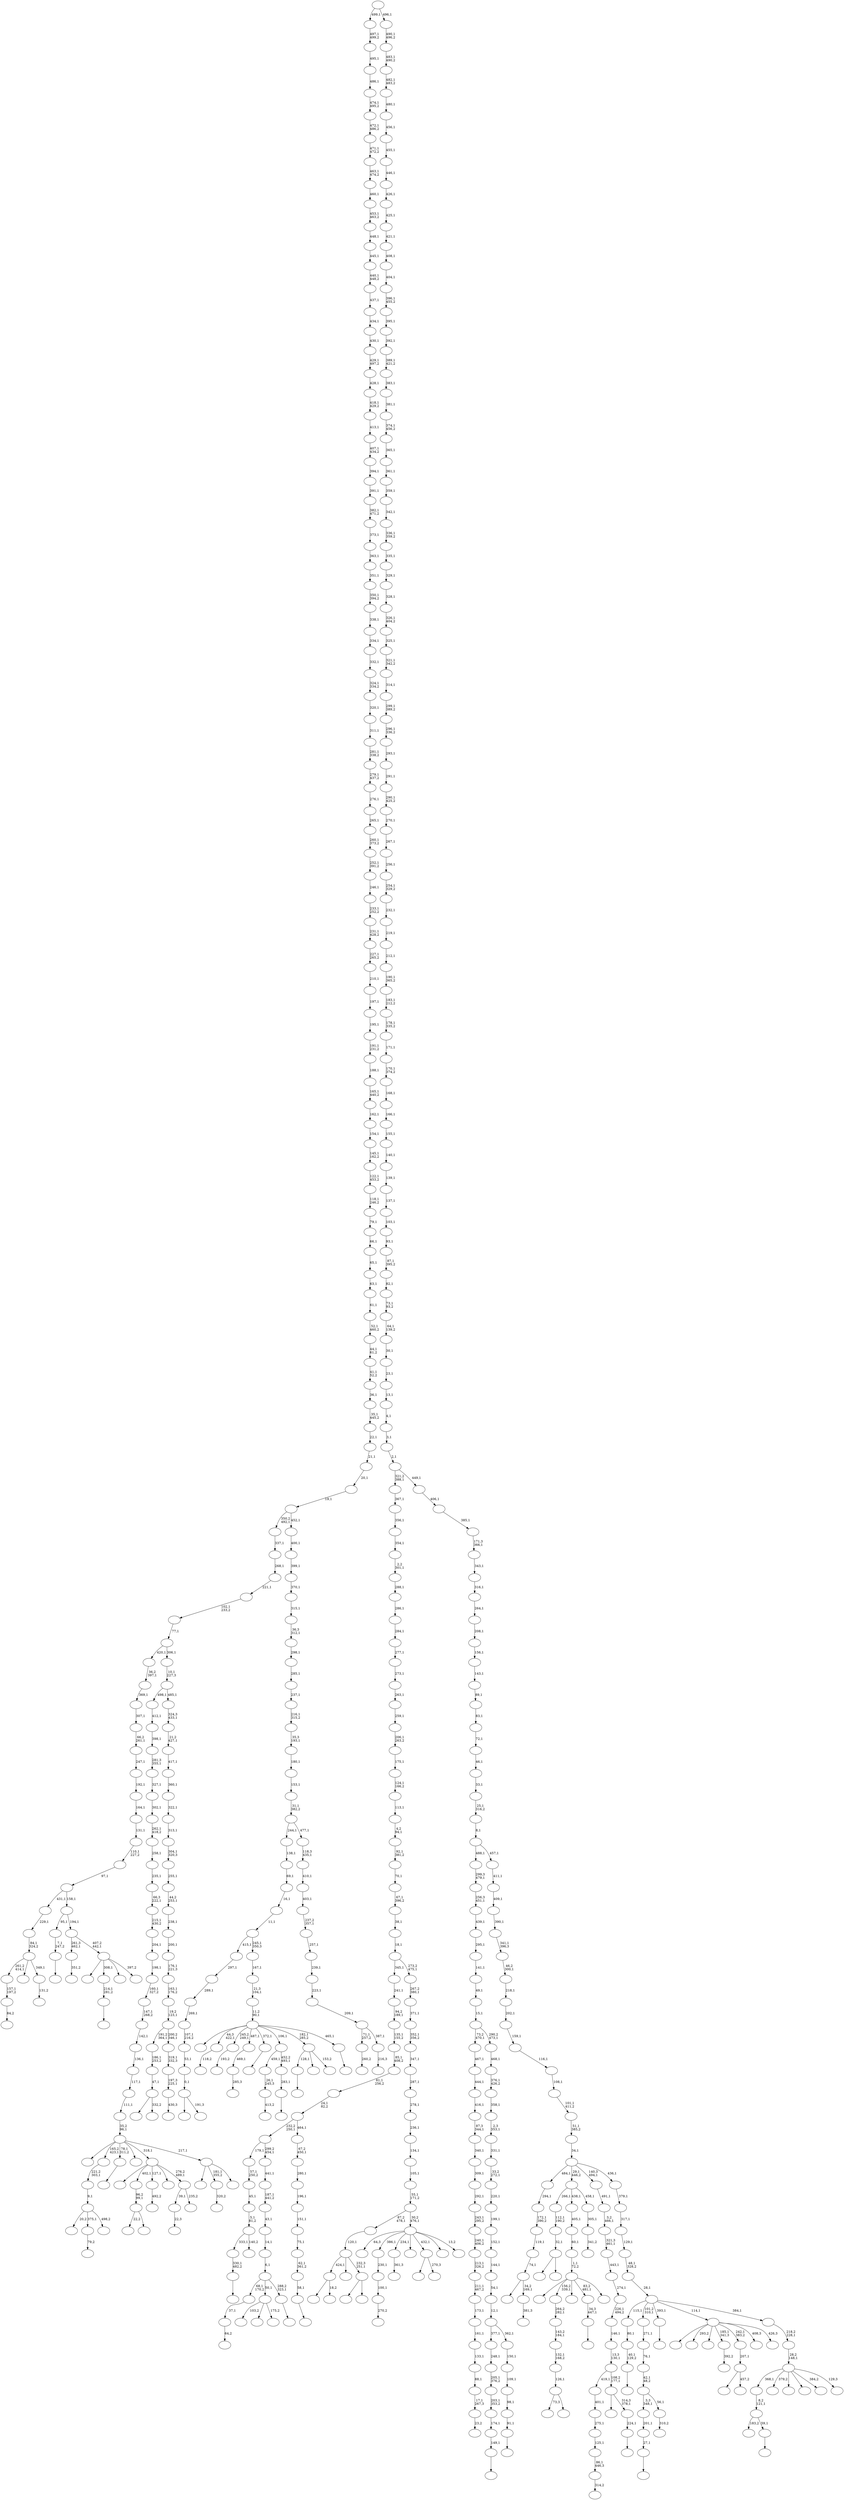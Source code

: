 digraph T {
	600 [label=""]
	599 [label=""]
	598 [label=""]
	597 [label=""]
	596 [label=""]
	595 [label=""]
	594 [label=""]
	593 [label=""]
	592 [label=""]
	591 [label=""]
	590 [label=""]
	589 [label=""]
	588 [label=""]
	587 [label=""]
	586 [label=""]
	585 [label=""]
	584 [label=""]
	583 [label=""]
	582 [label=""]
	581 [label=""]
	580 [label=""]
	579 [label=""]
	578 [label=""]
	577 [label=""]
	576 [label=""]
	575 [label=""]
	574 [label=""]
	573 [label=""]
	572 [label=""]
	571 [label=""]
	570 [label=""]
	569 [label=""]
	568 [label=""]
	567 [label=""]
	566 [label=""]
	565 [label=""]
	564 [label=""]
	563 [label=""]
	562 [label=""]
	561 [label=""]
	560 [label=""]
	559 [label=""]
	558 [label=""]
	557 [label=""]
	556 [label=""]
	555 [label=""]
	554 [label=""]
	553 [label=""]
	552 [label=""]
	551 [label=""]
	550 [label=""]
	549 [label=""]
	548 [label=""]
	547 [label=""]
	546 [label=""]
	545 [label=""]
	544 [label=""]
	543 [label=""]
	542 [label=""]
	541 [label=""]
	540 [label=""]
	539 [label=""]
	538 [label=""]
	537 [label=""]
	536 [label=""]
	535 [label=""]
	534 [label=""]
	533 [label=""]
	532 [label=""]
	531 [label=""]
	530 [label=""]
	529 [label=""]
	528 [label=""]
	527 [label=""]
	526 [label=""]
	525 [label=""]
	524 [label=""]
	523 [label=""]
	522 [label=""]
	521 [label=""]
	520 [label=""]
	519 [label=""]
	518 [label=""]
	517 [label=""]
	516 [label=""]
	515 [label=""]
	514 [label=""]
	513 [label=""]
	512 [label=""]
	511 [label=""]
	510 [label=""]
	509 [label=""]
	508 [label=""]
	507 [label=""]
	506 [label=""]
	505 [label=""]
	504 [label=""]
	503 [label=""]
	502 [label=""]
	501 [label=""]
	500 [label=""]
	499 [label=""]
	498 [label=""]
	497 [label=""]
	496 [label=""]
	495 [label=""]
	494 [label=""]
	493 [label=""]
	492 [label=""]
	491 [label=""]
	490 [label=""]
	489 [label=""]
	488 [label=""]
	487 [label=""]
	486 [label=""]
	485 [label=""]
	484 [label=""]
	483 [label=""]
	482 [label=""]
	481 [label=""]
	480 [label=""]
	479 [label=""]
	478 [label=""]
	477 [label=""]
	476 [label=""]
	475 [label=""]
	474 [label=""]
	473 [label=""]
	472 [label=""]
	471 [label=""]
	470 [label=""]
	469 [label=""]
	468 [label=""]
	467 [label=""]
	466 [label=""]
	465 [label=""]
	464 [label=""]
	463 [label=""]
	462 [label=""]
	461 [label=""]
	460 [label=""]
	459 [label=""]
	458 [label=""]
	457 [label=""]
	456 [label=""]
	455 [label=""]
	454 [label=""]
	453 [label=""]
	452 [label=""]
	451 [label=""]
	450 [label=""]
	449 [label=""]
	448 [label=""]
	447 [label=""]
	446 [label=""]
	445 [label=""]
	444 [label=""]
	443 [label=""]
	442 [label=""]
	441 [label=""]
	440 [label=""]
	439 [label=""]
	438 [label=""]
	437 [label=""]
	436 [label=""]
	435 [label=""]
	434 [label=""]
	433 [label=""]
	432 [label=""]
	431 [label=""]
	430 [label=""]
	429 [label=""]
	428 [label=""]
	427 [label=""]
	426 [label=""]
	425 [label=""]
	424 [label=""]
	423 [label=""]
	422 [label=""]
	421 [label=""]
	420 [label=""]
	419 [label=""]
	418 [label=""]
	417 [label=""]
	416 [label=""]
	415 [label=""]
	414 [label=""]
	413 [label=""]
	412 [label=""]
	411 [label=""]
	410 [label=""]
	409 [label=""]
	408 [label=""]
	407 [label=""]
	406 [label=""]
	405 [label=""]
	404 [label=""]
	403 [label=""]
	402 [label=""]
	401 [label=""]
	400 [label=""]
	399 [label=""]
	398 [label=""]
	397 [label=""]
	396 [label=""]
	395 [label=""]
	394 [label=""]
	393 [label=""]
	392 [label=""]
	391 [label=""]
	390 [label=""]
	389 [label=""]
	388 [label=""]
	387 [label=""]
	386 [label=""]
	385 [label=""]
	384 [label=""]
	383 [label=""]
	382 [label=""]
	381 [label=""]
	380 [label=""]
	379 [label=""]
	378 [label=""]
	377 [label=""]
	376 [label=""]
	375 [label=""]
	374 [label=""]
	373 [label=""]
	372 [label=""]
	371 [label=""]
	370 [label=""]
	369 [label=""]
	368 [label=""]
	367 [label=""]
	366 [label=""]
	365 [label=""]
	364 [label=""]
	363 [label=""]
	362 [label=""]
	361 [label=""]
	360 [label=""]
	359 [label=""]
	358 [label=""]
	357 [label=""]
	356 [label=""]
	355 [label=""]
	354 [label=""]
	353 [label=""]
	352 [label=""]
	351 [label=""]
	350 [label=""]
	349 [label=""]
	348 [label=""]
	347 [label=""]
	346 [label=""]
	345 [label=""]
	344 [label=""]
	343 [label=""]
	342 [label=""]
	341 [label=""]
	340 [label=""]
	339 [label=""]
	338 [label=""]
	337 [label=""]
	336 [label=""]
	335 [label=""]
	334 [label=""]
	333 [label=""]
	332 [label=""]
	331 [label=""]
	330 [label=""]
	329 [label=""]
	328 [label=""]
	327 [label=""]
	326 [label=""]
	325 [label=""]
	324 [label=""]
	323 [label=""]
	322 [label=""]
	321 [label=""]
	320 [label=""]
	319 [label=""]
	318 [label=""]
	317 [label=""]
	316 [label=""]
	315 [label=""]
	314 [label=""]
	313 [label=""]
	312 [label=""]
	311 [label=""]
	310 [label=""]
	309 [label=""]
	308 [label=""]
	307 [label=""]
	306 [label=""]
	305 [label=""]
	304 [label=""]
	303 [label=""]
	302 [label=""]
	301 [label=""]
	300 [label=""]
	299 [label=""]
	298 [label=""]
	297 [label=""]
	296 [label=""]
	295 [label=""]
	294 [label=""]
	293 [label=""]
	292 [label=""]
	291 [label=""]
	290 [label=""]
	289 [label=""]
	288 [label=""]
	287 [label=""]
	286 [label=""]
	285 [label=""]
	284 [label=""]
	283 [label=""]
	282 [label=""]
	281 [label=""]
	280 [label=""]
	279 [label=""]
	278 [label=""]
	277 [label=""]
	276 [label=""]
	275 [label=""]
	274 [label=""]
	273 [label=""]
	272 [label=""]
	271 [label=""]
	270 [label=""]
	269 [label=""]
	268 [label=""]
	267 [label=""]
	266 [label=""]
	265 [label=""]
	264 [label=""]
	263 [label=""]
	262 [label=""]
	261 [label=""]
	260 [label=""]
	259 [label=""]
	258 [label=""]
	257 [label=""]
	256 [label=""]
	255 [label=""]
	254 [label=""]
	253 [label=""]
	252 [label=""]
	251 [label=""]
	250 [label=""]
	249 [label=""]
	248 [label=""]
	247 [label=""]
	246 [label=""]
	245 [label=""]
	244 [label=""]
	243 [label=""]
	242 [label=""]
	241 [label=""]
	240 [label=""]
	239 [label=""]
	238 [label=""]
	237 [label=""]
	236 [label=""]
	235 [label=""]
	234 [label=""]
	233 [label=""]
	232 [label=""]
	231 [label=""]
	230 [label=""]
	229 [label=""]
	228 [label=""]
	227 [label=""]
	226 [label=""]
	225 [label=""]
	224 [label=""]
	223 [label=""]
	222 [label=""]
	221 [label=""]
	220 [label=""]
	219 [label=""]
	218 [label=""]
	217 [label=""]
	216 [label=""]
	215 [label=""]
	214 [label=""]
	213 [label=""]
	212 [label=""]
	211 [label=""]
	210 [label=""]
	209 [label=""]
	208 [label=""]
	207 [label=""]
	206 [label=""]
	205 [label=""]
	204 [label=""]
	203 [label=""]
	202 [label=""]
	201 [label=""]
	200 [label=""]
	199 [label=""]
	198 [label=""]
	197 [label=""]
	196 [label=""]
	195 [label=""]
	194 [label=""]
	193 [label=""]
	192 [label=""]
	191 [label=""]
	190 [label=""]
	189 [label=""]
	188 [label=""]
	187 [label=""]
	186 [label=""]
	185 [label=""]
	184 [label=""]
	183 [label=""]
	182 [label=""]
	181 [label=""]
	180 [label=""]
	179 [label=""]
	178 [label=""]
	177 [label=""]
	176 [label=""]
	175 [label=""]
	174 [label=""]
	173 [label=""]
	172 [label=""]
	171 [label=""]
	170 [label=""]
	169 [label=""]
	168 [label=""]
	167 [label=""]
	166 [label=""]
	165 [label=""]
	164 [label=""]
	163 [label=""]
	162 [label=""]
	161 [label=""]
	160 [label=""]
	159 [label=""]
	158 [label=""]
	157 [label=""]
	156 [label=""]
	155 [label=""]
	154 [label=""]
	153 [label=""]
	152 [label=""]
	151 [label=""]
	150 [label=""]
	149 [label=""]
	148 [label=""]
	147 [label=""]
	146 [label=""]
	145 [label=""]
	144 [label=""]
	143 [label=""]
	142 [label=""]
	141 [label=""]
	140 [label=""]
	139 [label=""]
	138 [label=""]
	137 [label=""]
	136 [label=""]
	135 [label=""]
	134 [label=""]
	133 [label=""]
	132 [label=""]
	131 [label=""]
	130 [label=""]
	129 [label=""]
	128 [label=""]
	127 [label=""]
	126 [label=""]
	125 [label=""]
	124 [label=""]
	123 [label=""]
	122 [label=""]
	121 [label=""]
	120 [label=""]
	119 [label=""]
	118 [label=""]
	117 [label=""]
	116 [label=""]
	115 [label=""]
	114 [label=""]
	113 [label=""]
	112 [label=""]
	111 [label=""]
	110 [label=""]
	109 [label=""]
	108 [label=""]
	107 [label=""]
	106 [label=""]
	105 [label=""]
	104 [label=""]
	103 [label=""]
	102 [label=""]
	101 [label=""]
	100 [label=""]
	99 [label=""]
	98 [label=""]
	97 [label=""]
	96 [label=""]
	95 [label=""]
	94 [label=""]
	93 [label=""]
	92 [label=""]
	91 [label=""]
	90 [label=""]
	89 [label=""]
	88 [label=""]
	87 [label=""]
	86 [label=""]
	85 [label=""]
	84 [label=""]
	83 [label=""]
	82 [label=""]
	81 [label=""]
	80 [label=""]
	79 [label=""]
	78 [label=""]
	77 [label=""]
	76 [label=""]
	75 [label=""]
	74 [label=""]
	73 [label=""]
	72 [label=""]
	71 [label=""]
	70 [label=""]
	69 [label=""]
	68 [label=""]
	67 [label=""]
	66 [label=""]
	65 [label=""]
	64 [label=""]
	63 [label=""]
	62 [label=""]
	61 [label=""]
	60 [label=""]
	59 [label=""]
	58 [label=""]
	57 [label=""]
	56 [label=""]
	55 [label=""]
	54 [label=""]
	53 [label=""]
	52 [label=""]
	51 [label=""]
	50 [label=""]
	49 [label=""]
	48 [label=""]
	47 [label=""]
	46 [label=""]
	45 [label=""]
	44 [label=""]
	43 [label=""]
	42 [label=""]
	41 [label=""]
	40 [label=""]
	39 [label=""]
	38 [label=""]
	37 [label=""]
	36 [label=""]
	35 [label=""]
	34 [label=""]
	33 [label=""]
	32 [label=""]
	31 [label=""]
	30 [label=""]
	29 [label=""]
	28 [label=""]
	27 [label=""]
	26 [label=""]
	25 [label=""]
	24 [label=""]
	23 [label=""]
	22 [label=""]
	21 [label=""]
	20 [label=""]
	19 [label=""]
	18 [label=""]
	17 [label=""]
	16 [label=""]
	15 [label=""]
	14 [label=""]
	13 [label=""]
	12 [label=""]
	11 [label=""]
	10 [label=""]
	9 [label=""]
	8 [label=""]
	7 [label=""]
	6 [label=""]
	5 [label=""]
	4 [label=""]
	3 [label=""]
	2 [label=""]
	1 [label=""]
	0 [label=""]
	596 -> 597 [label="64,2"]
	595 -> 596 [label="37,1"]
	592 -> 593 [label=""]
	591 -> 594 [label="183,2"]
	591 -> 592 [label="59,1"]
	590 -> 591 [label="8,2\n121,1"]
	587 -> 588 [label="260,2"]
	583 -> 584 [label="314,2"]
	582 -> 583 [label="86,1\n446,3"]
	581 -> 582 [label="125,1"]
	580 -> 581 [label="275,1"]
	579 -> 580 [label="401,1"]
	577 -> 585 [label="22,2"]
	577 -> 578 [label=""]
	576 -> 577 [label="96,2\n99,1"]
	569 -> 570 [label="23,2"]
	568 -> 569 [label="17,1\n267,3"]
	567 -> 568 [label="88,1"]
	566 -> 567 [label="133,1"]
	565 -> 566 [label="161,1"]
	564 -> 565 [label="173,1"]
	563 -> 564 [label="211,1\n467,2"]
	562 -> 563 [label="213,1\n326,2"]
	561 -> 562 [label="240,1\n406,2"]
	560 -> 561 [label="243,1\n295,2"]
	559 -> 560 [label="292,1"]
	558 -> 559 [label="309,1"]
	557 -> 558 [label="340,1"]
	556 -> 557 [label="87,3\n344,1"]
	555 -> 556 [label="416,1"]
	554 -> 555 [label="444,1"]
	553 -> 554 [label="467,1"]
	549 -> 598 [label=""]
	549 -> 550 [label="332,2"]
	548 -> 549 [label="47,1"]
	547 -> 548 [label="186,1\n253,2"]
	541 -> 542 [label="413,2"]
	540 -> 541 [label="26,1\n245,3"]
	538 -> 571 [label="103,2"]
	538 -> 552 [label=""]
	538 -> 539 [label="175,2"]
	535 -> 543 [label=""]
	535 -> 536 [label=""]
	534 -> 535 [label="32,1"]
	533 -> 534 [label="112,1\n190,2"]
	531 -> 532 [label=""]
	529 -> 530 [label=""]
	528 -> 529 [label="7,1\n247,2"]
	526 -> 527 [label="351,2"]
	523 -> 524 [label=""]
	522 -> 523 [label="40,1\n129,2"]
	521 -> 522 [label="80,1"]
	517 -> 518 [label="381,3"]
	516 -> 551 [label=""]
	516 -> 517 [label="34,2\n169,1"]
	515 -> 516 [label="74,1"]
	514 -> 515 [label="119,1"]
	513 -> 514 [label="172,1\n390,2"]
	512 -> 513 [label="294,1"]
	509 -> 510 [label=""]
	508 -> 509 [label="27,1"]
	507 -> 508 [label="201,1"]
	505 -> 511 [label=""]
	505 -> 506 [label="18,2"]
	503 -> 504 [label="79,2"]
	500 -> 519 [label=""]
	500 -> 501 [label="191,3"]
	499 -> 500 [label="0,1"]
	498 -> 499 [label="53,1"]
	497 -> 498 [label="107,1\n216,2"]
	496 -> 497 [label="269,1"]
	495 -> 496 [label="289,1"]
	494 -> 495 [label="297,1"]
	492 -> 493 [label="84,2"]
	491 -> 492 [label="157,1\n197,2"]
	489 -> 490 [label="270,2"]
	488 -> 489 [label="100,1"]
	487 -> 488 [label="230,1"]
	485 -> 486 [label=""]
	484 -> 485 [label="149,1"]
	483 -> 484 [label="174,1"]
	482 -> 483 [label="203,1\n353,2"]
	481 -> 482 [label="205,1\n376,2"]
	480 -> 481 [label="248,1"]
	478 -> 479 [label=""]
	477 -> 478 [label="91,1"]
	476 -> 477 [label="98,1"]
	475 -> 476 [label="109,1"]
	474 -> 475 [label="150,1"]
	473 -> 480 [label="377,1"]
	473 -> 474 [label="362,1"]
	472 -> 473 [label="12,1"]
	471 -> 472 [label="54,1"]
	470 -> 471 [label="144,1"]
	469 -> 470 [label="152,1"]
	468 -> 469 [label="199,1"]
	467 -> 468 [label="220,1"]
	466 -> 467 [label="33,2\n272,1"]
	465 -> 466 [label="331,1"]
	464 -> 465 [label="2,3\n353,1"]
	463 -> 464 [label="358,1"]
	462 -> 463 [label="376,1\n426,2"]
	461 -> 462 [label="468,1"]
	460 -> 553 [label="73,2\n470,1"]
	460 -> 461 [label="290,2\n473,1"]
	459 -> 460 [label="15,1"]
	458 -> 459 [label="49,1"]
	457 -> 458 [label="141,1"]
	456 -> 457 [label="295,1"]
	455 -> 456 [label="439,1"]
	454 -> 455 [label="256,3\n451,1"]
	453 -> 454 [label="299,3\n479,1"]
	450 -> 451 [label="22,3"]
	447 -> 448 [label="361,3"]
	445 -> 502 [label="73,3"]
	445 -> 446 [label=""]
	444 -> 445 [label="126,1"]
	443 -> 444 [label="132,1\n168,2"]
	442 -> 443 [label="143,2\n184,1"]
	441 -> 442 [label="264,2\n282,1"]
	439 -> 440 [label="118,2"]
	435 -> 589 [label="20,2"]
	435 -> 503 [label="375,1"]
	435 -> 436 [label="498,2"]
	434 -> 435 [label="9,1"]
	433 -> 434 [label="221,2\n303,1"]
	431 -> 432 [label=""]
	430 -> 431 [label="330,1\n482,2"]
	425 -> 426 [label="492,2"]
	423 -> 430 [label="333,1"]
	423 -> 424 [label="140,2"]
	422 -> 423 [label="5,1\n81,2"]
	421 -> 422 [label="45,1"]
	420 -> 421 [label="57,1\n250,2"]
	417 -> 418 [label="193,2"]
	415 -> 416 [label="285,3"]
	414 -> 415 [label="469,1"]
	412 -> 413 [label=""]
	410 -> 411 [label=""]
	408 -> 409 [label=""]
	407 -> 408 [label="34,3\n447,1"]
	405 -> 406 [label=""]
	404 -> 405 [label="283,1"]
	403 -> 540 [label="459,1"]
	403 -> 404 [label="452,2\n493,1"]
	401 -> 402 [label="392,2"]
	398 -> 399 [label="131,2"]
	397 -> 491 [label="261,2\n414,1"]
	397 -> 428 [label=""]
	397 -> 398 [label="349,1"]
	396 -> 397 [label="84,1\n324,2"]
	395 -> 396 [label="229,1"]
	393 -> 573 [label=""]
	393 -> 394 [label="457,2"]
	392 -> 393 [label="207,1"]
	389 -> 574 [label=""]
	389 -> 441 [label="156,2\n339,1"]
	389 -> 437 [label=""]
	389 -> 407 [label="83,2\n481,1"]
	389 -> 390 [label=""]
	388 -> 389 [label="1,1\n72,2"]
	387 -> 388 [label="60,1"]
	386 -> 387 [label="405,1"]
	384 -> 385 [label=""]
	383 -> 384 [label="214,1\n281,2"]
	381 -> 382 [label="341,2"]
	380 -> 381 [label="305,1"]
	379 -> 533 [label="266,1"]
	379 -> 386 [label="438,1"]
	379 -> 380 [label="458,1"]
	377 -> 531 [label="128,1"]
	377 -> 520 [label=""]
	377 -> 378 [label="153,2"]
	373 -> 374 [label="310,2"]
	372 -> 507 [label="3,3\n348,1"]
	372 -> 373 [label="56,1"]
	371 -> 372 [label="42,1\n48,2"]
	370 -> 371 [label="76,1"]
	369 -> 370 [label="271,1"]
	367 -> 450 [label="39,1"]
	367 -> 368 [label="235,2"]
	366 -> 600 [label=""]
	366 -> 576 [label="402,1"]
	366 -> 425 [label="127,1"]
	366 -> 400 [label=""]
	366 -> 367 [label="276,2\n489,1"]
	364 -> 365 [label="320,2"]
	362 -> 363 [label=""]
	361 -> 595 [label="68,1\n170,2"]
	361 -> 538 [label="50,1"]
	361 -> 362 [label="288,2\n323,1"]
	360 -> 361 [label="6,1"]
	359 -> 360 [label="14,1"]
	358 -> 359 [label="43,1"]
	357 -> 358 [label="187,1\n441,2"]
	356 -> 357 [label="441,1"]
	355 -> 420 [label="179,1"]
	355 -> 356 [label="299,2\n454,1"]
	352 -> 537 [label=""]
	352 -> 383 [label="308,1"]
	352 -> 375 [label=""]
	352 -> 353 [label="397,2"]
	351 -> 526 [label="261,3\n462,1"]
	351 -> 352 [label="407,2\n442,1"]
	350 -> 528 [label="95,1"]
	350 -> 351 [label="194,1"]
	349 -> 395 [label="431,1"]
	349 -> 350 [label="158,1"]
	348 -> 349 [label="97,1"]
	347 -> 348 [label="110,1\n227,2"]
	346 -> 347 [label="131,1"]
	345 -> 346 [label="164,1"]
	344 -> 345 [label="192,1"]
	343 -> 344 [label="247,1"]
	342 -> 343 [label="66,2\n261,1"]
	341 -> 342 [label="307,1"]
	340 -> 341 [label="369,1"]
	339 -> 340 [label="36,2\n397,1"]
	337 -> 572 [label=""]
	337 -> 364 [label="181,1\n355,2"]
	337 -> 338 [label=""]
	336 -> 452 [label=""]
	336 -> 433 [label="165,2\n423,1"]
	336 -> 410 [label="78,1\n311,2"]
	336 -> 376 [label=""]
	336 -> 366 [label="318,1"]
	336 -> 337 [label="217,1"]
	335 -> 336 [label="35,2\n96,1"]
	334 -> 335 [label="111,1"]
	333 -> 334 [label="117,1"]
	332 -> 333 [label="136,1"]
	331 -> 332 [label="142,1"]
	330 -> 331 [label="147,1\n268,2"]
	329 -> 330 [label="160,1\n327,2"]
	328 -> 329 [label="198,1"]
	327 -> 328 [label="204,1"]
	326 -> 327 [label="215,1\n430,2"]
	325 -> 326 [label="66,3\n222,1"]
	324 -> 325 [label="235,1"]
	323 -> 324 [label="258,1"]
	322 -> 323 [label="262,1\n418,2"]
	321 -> 322 [label="302,1"]
	320 -> 321 [label="327,1"]
	319 -> 320 [label="281,3\n355,1"]
	318 -> 319 [label="398,1"]
	317 -> 318 [label="412,1"]
	315 -> 316 [label=""]
	314 -> 315 [label="58,1"]
	313 -> 314 [label="62,1\n361,2"]
	312 -> 313 [label="75,1"]
	311 -> 312 [label="151,1"]
	310 -> 311 [label="196,1"]
	309 -> 310 [label="280,1"]
	308 -> 309 [label="67,2\n450,1"]
	307 -> 355 [label="232,2\n250,1"]
	307 -> 308 [label="464,1"]
	306 -> 307 [label="24,1\n82,2"]
	305 -> 306 [label="81,1\n256,2"]
	304 -> 305 [label="85,1\n408,2"]
	303 -> 304 [label="135,1\n155,2"]
	302 -> 303 [label="94,2\n189,1"]
	301 -> 302 [label="241,1"]
	299 -> 419 [label=""]
	299 -> 300 [label="270,3"]
	297 -> 298 [label=""]
	296 -> 575 [label=""]
	296 -> 439 [label="44,3\n422,1"]
	296 -> 417 [label="245,2\n249,1"]
	296 -> 414 [label="487,1"]
	296 -> 412 [label="372,1"]
	296 -> 403 [label="106,1"]
	296 -> 377 [label="182,1\n285,2"]
	296 -> 297 [label="465,1"]
	295 -> 296 [label="11,2\n90,1"]
	294 -> 295 [label="21,3\n104,1"]
	293 -> 294 [label="167,1"]
	292 -> 494 [label="415,1"]
	292 -> 293 [label="245,1\n350,3"]
	291 -> 292 [label="11,1"]
	290 -> 291 [label="16,1"]
	289 -> 290 [label="69,1"]
	288 -> 289 [label="138,1"]
	286 -> 287 [label=""]
	285 -> 286 [label="224,1"]
	284 -> 438 [label=""]
	284 -> 285 [label="314,3\n378,1"]
	283 -> 579 [label="419,1"]
	283 -> 284 [label="108,2\n177,1"]
	282 -> 283 [label="13,3\n130,1"]
	281 -> 282 [label="146,1"]
	280 -> 281 [label="226,1\n494,2"]
	279 -> 280 [label="274,1"]
	278 -> 279 [label="443,1"]
	277 -> 278 [label="321,3\n461,1"]
	276 -> 277 [label="3,2\n466,1"]
	275 -> 276 [label="491,1"]
	273 -> 599 [label=""]
	273 -> 274 [label=""]
	272 -> 505 [label="424,1"]
	272 -> 391 [label=""]
	272 -> 273 [label="232,3\n251,1"]
	271 -> 272 [label="120,1"]
	269 -> 270 [label="430,3"]
	268 -> 269 [label="197,3\n225,1"]
	267 -> 268 [label="319,1\n332,3"]
	266 -> 547 [label="191,2\n364,1"]
	266 -> 267 [label="200,2\n346,1"]
	265 -> 266 [label="19,2\n123,1"]
	264 -> 265 [label="163,1\n176,2"]
	263 -> 264 [label="176,1\n221,3"]
	262 -> 263 [label="200,1"]
	261 -> 262 [label="238,1"]
	260 -> 261 [label="44,2\n253,1"]
	259 -> 260 [label="255,1"]
	258 -> 259 [label="304,1\n320,3"]
	257 -> 258 [label="313,1"]
	256 -> 257 [label="322,1"]
	255 -> 256 [label="360,1"]
	254 -> 255 [label="417,1"]
	253 -> 254 [label="21,2\n427,1"]
	252 -> 253 [label="324,3\n433,1"]
	251 -> 317 [label="498,1"]
	251 -> 252 [label="485,1"]
	250 -> 251 [label="10,1\n227,3"]
	249 -> 339 [label="420,1"]
	249 -> 250 [label="306,1"]
	248 -> 249 [label="77,1"]
	247 -> 248 [label="102,1\n233,2"]
	246 -> 247 [label="221,1"]
	245 -> 246 [label="268,1"]
	244 -> 245 [label="337,1"]
	241 -> 242 [label="216,3"]
	240 -> 587 [label="71,1\n257,2"]
	240 -> 241 [label="387,1"]
	239 -> 240 [label="209,1"]
	238 -> 239 [label="223,1"]
	237 -> 238 [label="239,1"]
	236 -> 237 [label="257,1"]
	235 -> 236 [label="237,2\n357,1"]
	234 -> 235 [label="403,1"]
	233 -> 234 [label="410,1"]
	232 -> 233 [label="118,3\n435,1"]
	231 -> 288 [label="244,1"]
	231 -> 232 [label="477,1"]
	230 -> 231 [label="31,1\n382,2"]
	229 -> 230 [label="153,1"]
	228 -> 229 [label="180,1"]
	227 -> 228 [label="35,3\n193,1"]
	226 -> 227 [label="216,1\n315,2"]
	225 -> 226 [label="237,1"]
	224 -> 225 [label="285,1"]
	223 -> 224 [label="298,1"]
	222 -> 223 [label="36,3\n312,1"]
	221 -> 222 [label="315,1"]
	220 -> 221 [label="370,1"]
	219 -> 220 [label="399,1"]
	218 -> 219 [label="400,1"]
	217 -> 244 [label="350,2\n492,1"]
	217 -> 218 [label="452,1"]
	216 -> 217 [label="19,1"]
	215 -> 216 [label="20,1"]
	214 -> 215 [label="21,1"]
	213 -> 214 [label="22,1"]
	212 -> 213 [label="35,1\n445,2"]
	211 -> 212 [label="36,1"]
	210 -> 211 [label="41,1\n52,2"]
	209 -> 210 [label="44,1\n61,2"]
	208 -> 209 [label="52,1\n460,2"]
	207 -> 208 [label="61,1"]
	206 -> 207 [label="63,1"]
	205 -> 206 [label="65,1"]
	204 -> 205 [label="66,1"]
	203 -> 204 [label="79,1"]
	202 -> 203 [label="118,1\n246,2"]
	201 -> 202 [label="122,1\n453,2"]
	200 -> 201 [label="145,1\n162,2"]
	199 -> 200 [label="154,1"]
	198 -> 199 [label="162,1"]
	197 -> 198 [label="165,1\n440,2"]
	196 -> 197 [label="188,1"]
	195 -> 196 [label="191,1\n231,2"]
	194 -> 195 [label="195,1"]
	193 -> 194 [label="197,1"]
	192 -> 193 [label="210,1"]
	191 -> 192 [label="227,1\n265,2"]
	190 -> 191 [label="231,1\n428,2"]
	189 -> 190 [label="233,1\n252,2"]
	188 -> 189 [label="246,1"]
	187 -> 188 [label="252,1\n391,2"]
	186 -> 187 [label="260,1\n373,2"]
	185 -> 186 [label="265,1"]
	184 -> 185 [label="276,1"]
	183 -> 184 [label="279,1\n437,2"]
	182 -> 183 [label="281,1\n338,2"]
	181 -> 182 [label="311,1"]
	180 -> 181 [label="320,1"]
	179 -> 180 [label="324,1\n334,2"]
	178 -> 179 [label="332,1"]
	177 -> 178 [label="334,1"]
	176 -> 177 [label="338,1"]
	175 -> 176 [label="350,1\n394,2"]
	174 -> 175 [label="351,1"]
	173 -> 174 [label="363,1"]
	172 -> 173 [label="373,1"]
	171 -> 172 [label="382,1\n471,2"]
	170 -> 171 [label="391,1"]
	169 -> 170 [label="394,1"]
	168 -> 169 [label="407,1\n434,2"]
	167 -> 168 [label="413,1"]
	166 -> 167 [label="418,1\n429,2"]
	165 -> 166 [label="428,1"]
	164 -> 165 [label="429,1\n497,2"]
	163 -> 164 [label="430,1"]
	162 -> 163 [label="434,1"]
	161 -> 162 [label="437,1"]
	160 -> 161 [label="440,1\n448,2"]
	159 -> 160 [label="445,1"]
	158 -> 159 [label="448,1"]
	157 -> 158 [label="453,1\n463,2"]
	156 -> 157 [label="460,1"]
	155 -> 156 [label="463,1\n474,2"]
	154 -> 155 [label="471,1\n472,2"]
	153 -> 154 [label="472,1\n486,2"]
	152 -> 153 [label="474,1\n495,2"]
	151 -> 152 [label="486,1"]
	150 -> 151 [label="495,1"]
	149 -> 150 [label="497,1\n499,2"]
	147 -> 148 [label=""]
	144 -> 544 [label="64,3"]
	144 -> 487 [label="386,1"]
	144 -> 447 [label="234,1"]
	144 -> 429 [label=""]
	144 -> 299 [label="432,1"]
	144 -> 243 [label=""]
	144 -> 145 [label="13,2"]
	143 -> 271 [label="87,2\n478,1"]
	143 -> 144 [label="30,2\n476,1"]
	142 -> 143 [label="55,1\n171,2"]
	141 -> 142 [label="105,1"]
	140 -> 141 [label="134,1"]
	139 -> 140 [label="236,1"]
	138 -> 139 [label="278,1"]
	137 -> 138 [label="287,1"]
	136 -> 137 [label="347,1"]
	135 -> 136 [label="352,1\n356,2"]
	134 -> 135 [label="371,1"]
	133 -> 134 [label="267,2\n380,1"]
	132 -> 301 [label="345,1"]
	132 -> 133 [label="273,2\n475,1"]
	131 -> 132 [label="18,1"]
	130 -> 131 [label="38,1"]
	129 -> 130 [label="67,1\n396,2"]
	128 -> 129 [label="70,1"]
	127 -> 128 [label="92,1\n381,2"]
	126 -> 127 [label="4,2\n94,1"]
	125 -> 126 [label="113,1"]
	124 -> 125 [label="124,1\n166,2"]
	123 -> 124 [label="175,1"]
	122 -> 123 [label="206,1\n263,2"]
	121 -> 122 [label="259,1"]
	120 -> 121 [label="263,1"]
	119 -> 120 [label="273,1"]
	118 -> 119 [label="277,1"]
	117 -> 118 [label="284,1"]
	116 -> 117 [label="286,1"]
	115 -> 116 [label="288,1"]
	114 -> 115 [label="2,2\n301,1"]
	113 -> 114 [label="354,1"]
	112 -> 113 [label="356,1"]
	111 -> 112 [label="367,1"]
	109 -> 546 [label=""]
	109 -> 545 [label="293,2"]
	109 -> 449 [label=""]
	109 -> 401 [label="185,1\n341,3"]
	109 -> 392 [label="242,1\n383,2"]
	109 -> 146 [label="408,3"]
	109 -> 110 [label="426,3"]
	107 -> 590 [label="368,1"]
	107 -> 586 [label="379,2"]
	107 -> 525 [label=""]
	107 -> 427 [label=""]
	107 -> 354 [label="384,2"]
	107 -> 108 [label="129,3"]
	106 -> 107 [label="28,2\n148,1"]
	105 -> 106 [label="218,2\n228,1"]
	104 -> 521 [label="115,1"]
	104 -> 369 [label="101,2\n310,1"]
	104 -> 147 [label="393,1"]
	104 -> 109 [label="114,1"]
	104 -> 105 [label="384,1"]
	103 -> 104 [label="28,1"]
	102 -> 103 [label="48,1\n328,2"]
	101 -> 102 [label="129,1"]
	100 -> 101 [label="317,1"]
	99 -> 100 [label="379,1"]
	98 -> 512 [label="484,1"]
	98 -> 379 [label="29,1\n446,2"]
	98 -> 275 [label="140,3\n494,1"]
	98 -> 99 [label="436,1"]
	97 -> 98 [label="34,1"]
	96 -> 97 [label="51,1\n385,2"]
	95 -> 96 [label="101,1\n411,2"]
	94 -> 95 [label="108,1"]
	93 -> 94 [label="116,1"]
	92 -> 93 [label="159,1"]
	91 -> 92 [label="202,1"]
	90 -> 91 [label="218,1"]
	89 -> 90 [label="46,2\n300,1"]
	88 -> 89 [label="341,1\n396,3"]
	87 -> 88 [label="390,1"]
	86 -> 87 [label="409,1"]
	85 -> 86 [label="411,1"]
	84 -> 453 [label="488,1"]
	84 -> 85 [label="457,1"]
	83 -> 84 [label="8,1"]
	82 -> 83 [label="25,1\n316,2"]
	81 -> 82 [label="33,1"]
	80 -> 81 [label="46,1"]
	79 -> 80 [label="72,1"]
	78 -> 79 [label="83,1"]
	77 -> 78 [label="89,1"]
	76 -> 77 [label="143,1"]
	75 -> 76 [label="156,1"]
	74 -> 75 [label="208,1"]
	73 -> 74 [label="264,1"]
	72 -> 73 [label="316,1"]
	71 -> 72 [label="343,1"]
	70 -> 71 [label="171,3\n366,1"]
	69 -> 70 [label="385,1"]
	68 -> 69 [label="406,1"]
	67 -> 111 [label="321,2\n388,1"]
	67 -> 68 [label="449,1"]
	66 -> 67 [label="2,1"]
	65 -> 66 [label="3,1"]
	64 -> 65 [label="4,1"]
	63 -> 64 [label="13,1"]
	62 -> 63 [label="23,1"]
	61 -> 62 [label="30,1"]
	60 -> 61 [label="64,1\n139,2"]
	59 -> 60 [label="73,1\n93,2"]
	58 -> 59 [label="82,1"]
	57 -> 58 [label="87,1\n395,2"]
	56 -> 57 [label="93,1"]
	55 -> 56 [label="103,1"]
	54 -> 55 [label="137,1"]
	53 -> 54 [label="139,1"]
	52 -> 53 [label="140,1"]
	51 -> 52 [label="155,1"]
	50 -> 51 [label="166,1"]
	49 -> 50 [label="168,1"]
	48 -> 49 [label="170,1\n374,2"]
	47 -> 48 [label="171,1"]
	46 -> 47 [label="178,1\n335,2"]
	45 -> 46 [label="183,1\n212,2"]
	44 -> 45 [label="190,1\n365,2"]
	43 -> 44 [label="212,1"]
	42 -> 43 [label="219,1"]
	41 -> 42 [label="232,1"]
	40 -> 41 [label="254,1\n329,2"]
	39 -> 40 [label="256,1"]
	38 -> 39 [label="267,1"]
	37 -> 38 [label="270,1"]
	36 -> 37 [label="290,1\n425,2"]
	35 -> 36 [label="291,1"]
	34 -> 35 [label="293,1"]
	33 -> 34 [label="296,1\n336,2"]
	32 -> 33 [label="299,1\n389,2"]
	31 -> 32 [label="314,1"]
	30 -> 31 [label="321,1\n342,2"]
	29 -> 30 [label="325,1"]
	28 -> 29 [label="326,1\n404,2"]
	27 -> 28 [label="328,1"]
	26 -> 27 [label="329,1"]
	25 -> 26 [label="335,1"]
	24 -> 25 [label="336,1\n359,2"]
	23 -> 24 [label="342,1"]
	22 -> 23 [label="359,1"]
	21 -> 22 [label="361,1"]
	20 -> 21 [label="365,1"]
	19 -> 20 [label="374,1\n456,2"]
	18 -> 19 [label="381,1"]
	17 -> 18 [label="383,1"]
	16 -> 17 [label="389,1\n421,2"]
	15 -> 16 [label="392,1"]
	14 -> 15 [label="395,1"]
	13 -> 14 [label="396,1\n455,2"]
	12 -> 13 [label="404,1"]
	11 -> 12 [label="408,1"]
	10 -> 11 [label="421,1"]
	9 -> 10 [label="425,1"]
	8 -> 9 [label="426,1"]
	7 -> 8 [label="446,1"]
	6 -> 7 [label="455,1"]
	5 -> 6 [label="456,1"]
	4 -> 5 [label="480,1"]
	3 -> 4 [label="482,1\n483,2"]
	2 -> 3 [label="483,1\n490,2"]
	1 -> 2 [label="490,1\n496,2"]
	0 -> 149 [label="499,1"]
	0 -> 1 [label="496,1"]
}

